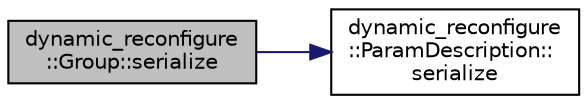 digraph "dynamic_reconfigure::Group::serialize"
{
  edge [fontname="Helvetica",fontsize="10",labelfontname="Helvetica",labelfontsize="10"];
  node [fontname="Helvetica",fontsize="10",shape=record];
  rankdir="LR";
  Node1 [label="dynamic_reconfigure\l::Group::serialize",height=0.2,width=0.4,color="black", fillcolor="grey75", style="filled" fontcolor="black"];
  Node1 -> Node2 [color="midnightblue",fontsize="10",style="solid",fontname="Helvetica"];
  Node2 [label="dynamic_reconfigure\l::ParamDescription::\lserialize",height=0.2,width=0.4,color="black", fillcolor="white", style="filled",URL="$classdynamic__reconfigure_1_1_param_description.html#ac631c25b655387d354677edef2a47643"];
}
